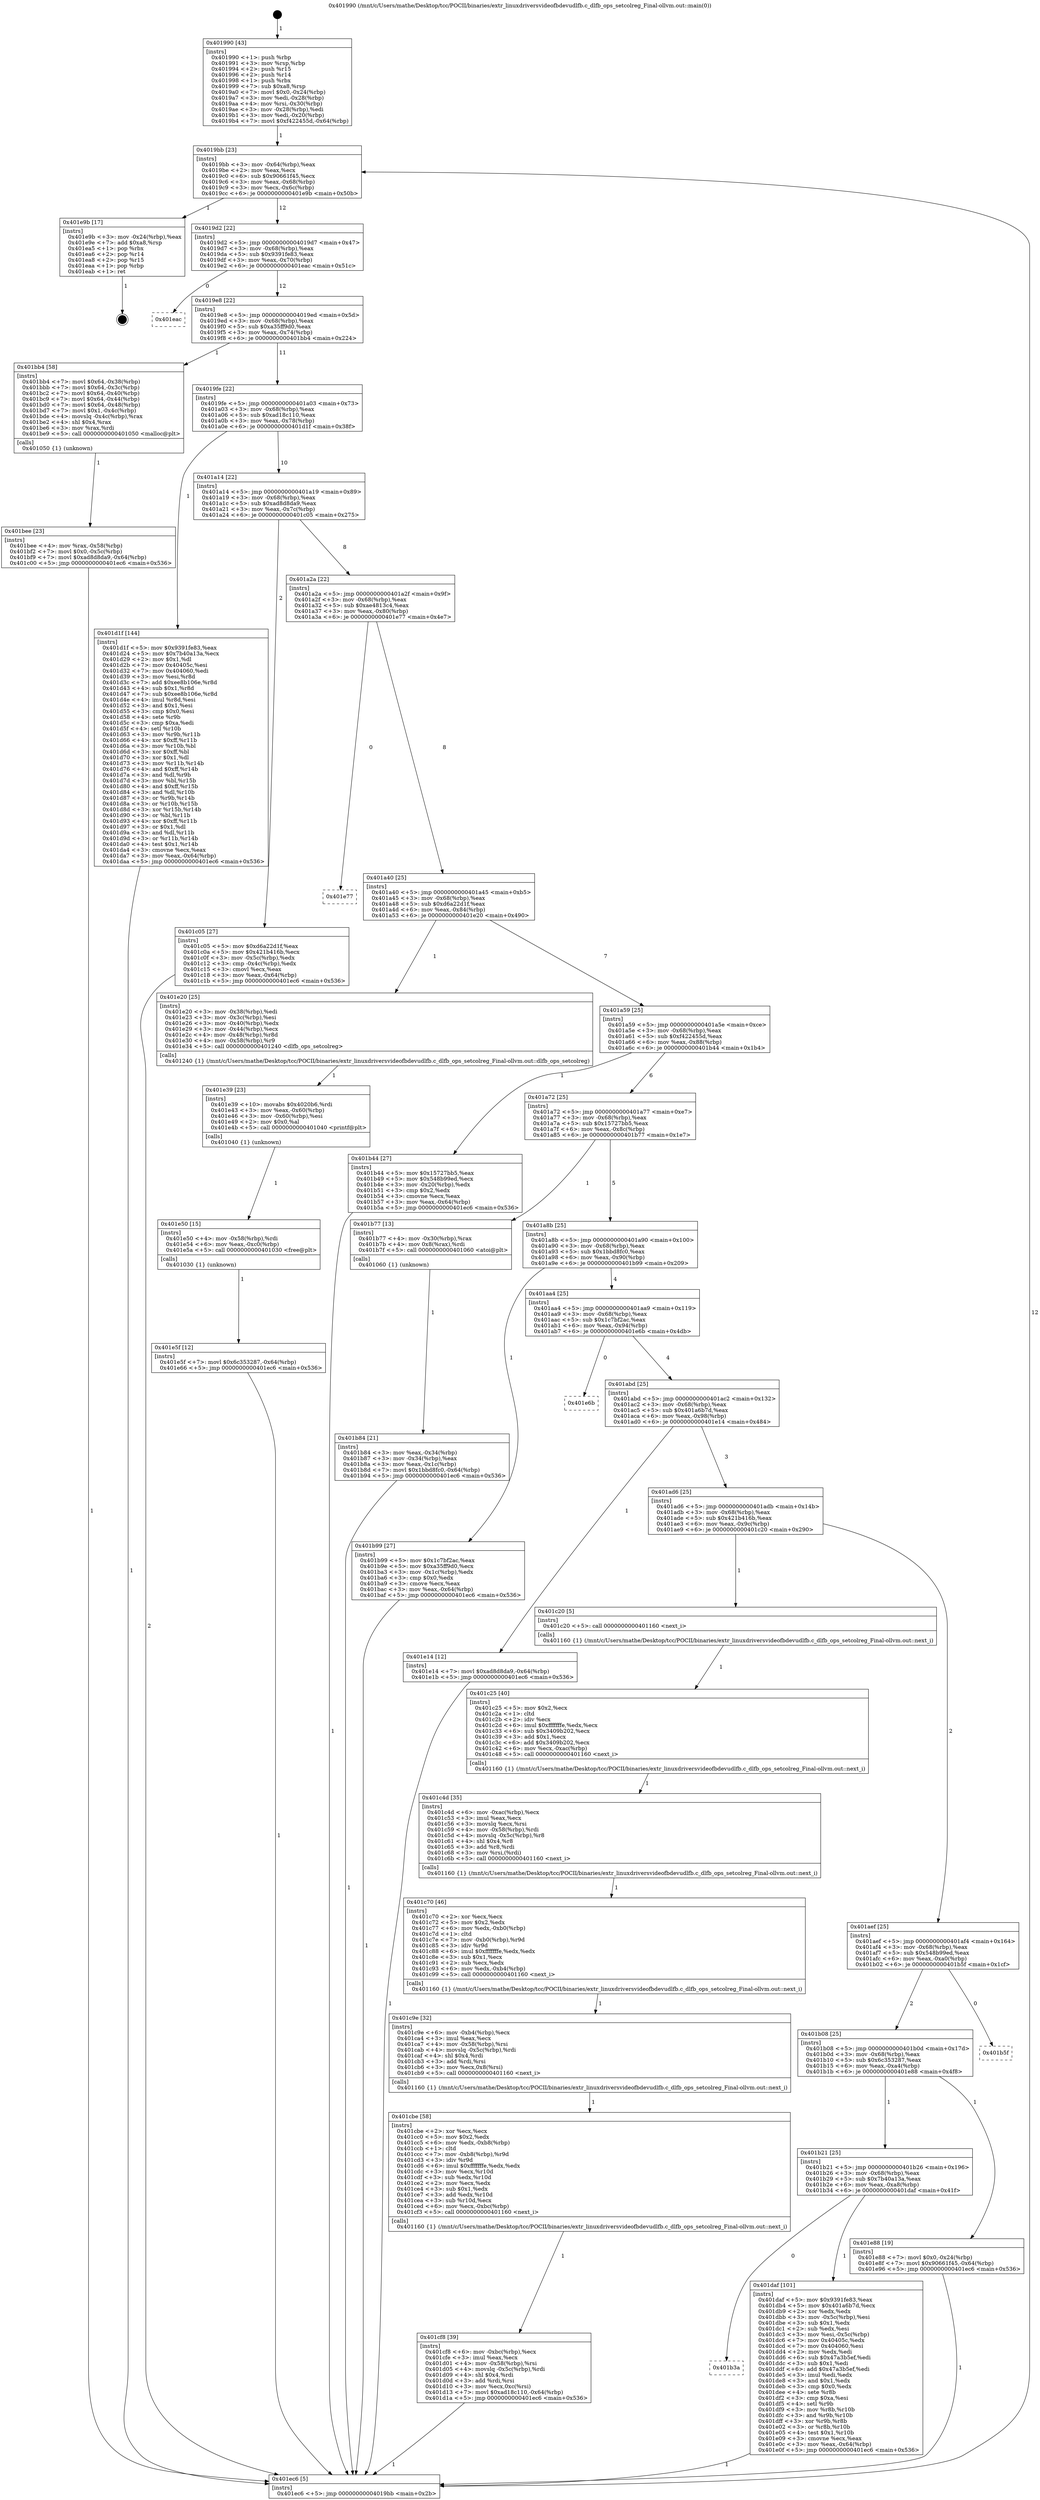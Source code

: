 digraph "0x401990" {
  label = "0x401990 (/mnt/c/Users/mathe/Desktop/tcc/POCII/binaries/extr_linuxdriversvideofbdevudlfb.c_dlfb_ops_setcolreg_Final-ollvm.out::main(0))"
  labelloc = "t"
  node[shape=record]

  Entry [label="",width=0.3,height=0.3,shape=circle,fillcolor=black,style=filled]
  "0x4019bb" [label="{
     0x4019bb [23]\l
     | [instrs]\l
     &nbsp;&nbsp;0x4019bb \<+3\>: mov -0x64(%rbp),%eax\l
     &nbsp;&nbsp;0x4019be \<+2\>: mov %eax,%ecx\l
     &nbsp;&nbsp;0x4019c0 \<+6\>: sub $0x90661f45,%ecx\l
     &nbsp;&nbsp;0x4019c6 \<+3\>: mov %eax,-0x68(%rbp)\l
     &nbsp;&nbsp;0x4019c9 \<+3\>: mov %ecx,-0x6c(%rbp)\l
     &nbsp;&nbsp;0x4019cc \<+6\>: je 0000000000401e9b \<main+0x50b\>\l
  }"]
  "0x401e9b" [label="{
     0x401e9b [17]\l
     | [instrs]\l
     &nbsp;&nbsp;0x401e9b \<+3\>: mov -0x24(%rbp),%eax\l
     &nbsp;&nbsp;0x401e9e \<+7\>: add $0xa8,%rsp\l
     &nbsp;&nbsp;0x401ea5 \<+1\>: pop %rbx\l
     &nbsp;&nbsp;0x401ea6 \<+2\>: pop %r14\l
     &nbsp;&nbsp;0x401ea8 \<+2\>: pop %r15\l
     &nbsp;&nbsp;0x401eaa \<+1\>: pop %rbp\l
     &nbsp;&nbsp;0x401eab \<+1\>: ret\l
  }"]
  "0x4019d2" [label="{
     0x4019d2 [22]\l
     | [instrs]\l
     &nbsp;&nbsp;0x4019d2 \<+5\>: jmp 00000000004019d7 \<main+0x47\>\l
     &nbsp;&nbsp;0x4019d7 \<+3\>: mov -0x68(%rbp),%eax\l
     &nbsp;&nbsp;0x4019da \<+5\>: sub $0x9391fe83,%eax\l
     &nbsp;&nbsp;0x4019df \<+3\>: mov %eax,-0x70(%rbp)\l
     &nbsp;&nbsp;0x4019e2 \<+6\>: je 0000000000401eac \<main+0x51c\>\l
  }"]
  Exit [label="",width=0.3,height=0.3,shape=circle,fillcolor=black,style=filled,peripheries=2]
  "0x401eac" [label="{
     0x401eac\l
  }", style=dashed]
  "0x4019e8" [label="{
     0x4019e8 [22]\l
     | [instrs]\l
     &nbsp;&nbsp;0x4019e8 \<+5\>: jmp 00000000004019ed \<main+0x5d\>\l
     &nbsp;&nbsp;0x4019ed \<+3\>: mov -0x68(%rbp),%eax\l
     &nbsp;&nbsp;0x4019f0 \<+5\>: sub $0xa35ff9d0,%eax\l
     &nbsp;&nbsp;0x4019f5 \<+3\>: mov %eax,-0x74(%rbp)\l
     &nbsp;&nbsp;0x4019f8 \<+6\>: je 0000000000401bb4 \<main+0x224\>\l
  }"]
  "0x401e5f" [label="{
     0x401e5f [12]\l
     | [instrs]\l
     &nbsp;&nbsp;0x401e5f \<+7\>: movl $0x6c353287,-0x64(%rbp)\l
     &nbsp;&nbsp;0x401e66 \<+5\>: jmp 0000000000401ec6 \<main+0x536\>\l
  }"]
  "0x401bb4" [label="{
     0x401bb4 [58]\l
     | [instrs]\l
     &nbsp;&nbsp;0x401bb4 \<+7\>: movl $0x64,-0x38(%rbp)\l
     &nbsp;&nbsp;0x401bbb \<+7\>: movl $0x64,-0x3c(%rbp)\l
     &nbsp;&nbsp;0x401bc2 \<+7\>: movl $0x64,-0x40(%rbp)\l
     &nbsp;&nbsp;0x401bc9 \<+7\>: movl $0x64,-0x44(%rbp)\l
     &nbsp;&nbsp;0x401bd0 \<+7\>: movl $0x64,-0x48(%rbp)\l
     &nbsp;&nbsp;0x401bd7 \<+7\>: movl $0x1,-0x4c(%rbp)\l
     &nbsp;&nbsp;0x401bde \<+4\>: movslq -0x4c(%rbp),%rax\l
     &nbsp;&nbsp;0x401be2 \<+4\>: shl $0x4,%rax\l
     &nbsp;&nbsp;0x401be6 \<+3\>: mov %rax,%rdi\l
     &nbsp;&nbsp;0x401be9 \<+5\>: call 0000000000401050 \<malloc@plt\>\l
     | [calls]\l
     &nbsp;&nbsp;0x401050 \{1\} (unknown)\l
  }"]
  "0x4019fe" [label="{
     0x4019fe [22]\l
     | [instrs]\l
     &nbsp;&nbsp;0x4019fe \<+5\>: jmp 0000000000401a03 \<main+0x73\>\l
     &nbsp;&nbsp;0x401a03 \<+3\>: mov -0x68(%rbp),%eax\l
     &nbsp;&nbsp;0x401a06 \<+5\>: sub $0xad18c110,%eax\l
     &nbsp;&nbsp;0x401a0b \<+3\>: mov %eax,-0x78(%rbp)\l
     &nbsp;&nbsp;0x401a0e \<+6\>: je 0000000000401d1f \<main+0x38f\>\l
  }"]
  "0x401e50" [label="{
     0x401e50 [15]\l
     | [instrs]\l
     &nbsp;&nbsp;0x401e50 \<+4\>: mov -0x58(%rbp),%rdi\l
     &nbsp;&nbsp;0x401e54 \<+6\>: mov %eax,-0xc0(%rbp)\l
     &nbsp;&nbsp;0x401e5a \<+5\>: call 0000000000401030 \<free@plt\>\l
     | [calls]\l
     &nbsp;&nbsp;0x401030 \{1\} (unknown)\l
  }"]
  "0x401d1f" [label="{
     0x401d1f [144]\l
     | [instrs]\l
     &nbsp;&nbsp;0x401d1f \<+5\>: mov $0x9391fe83,%eax\l
     &nbsp;&nbsp;0x401d24 \<+5\>: mov $0x7b40a13a,%ecx\l
     &nbsp;&nbsp;0x401d29 \<+2\>: mov $0x1,%dl\l
     &nbsp;&nbsp;0x401d2b \<+7\>: mov 0x40405c,%esi\l
     &nbsp;&nbsp;0x401d32 \<+7\>: mov 0x404060,%edi\l
     &nbsp;&nbsp;0x401d39 \<+3\>: mov %esi,%r8d\l
     &nbsp;&nbsp;0x401d3c \<+7\>: add $0xee8b106e,%r8d\l
     &nbsp;&nbsp;0x401d43 \<+4\>: sub $0x1,%r8d\l
     &nbsp;&nbsp;0x401d47 \<+7\>: sub $0xee8b106e,%r8d\l
     &nbsp;&nbsp;0x401d4e \<+4\>: imul %r8d,%esi\l
     &nbsp;&nbsp;0x401d52 \<+3\>: and $0x1,%esi\l
     &nbsp;&nbsp;0x401d55 \<+3\>: cmp $0x0,%esi\l
     &nbsp;&nbsp;0x401d58 \<+4\>: sete %r9b\l
     &nbsp;&nbsp;0x401d5c \<+3\>: cmp $0xa,%edi\l
     &nbsp;&nbsp;0x401d5f \<+4\>: setl %r10b\l
     &nbsp;&nbsp;0x401d63 \<+3\>: mov %r9b,%r11b\l
     &nbsp;&nbsp;0x401d66 \<+4\>: xor $0xff,%r11b\l
     &nbsp;&nbsp;0x401d6a \<+3\>: mov %r10b,%bl\l
     &nbsp;&nbsp;0x401d6d \<+3\>: xor $0xff,%bl\l
     &nbsp;&nbsp;0x401d70 \<+3\>: xor $0x1,%dl\l
     &nbsp;&nbsp;0x401d73 \<+3\>: mov %r11b,%r14b\l
     &nbsp;&nbsp;0x401d76 \<+4\>: and $0xff,%r14b\l
     &nbsp;&nbsp;0x401d7a \<+3\>: and %dl,%r9b\l
     &nbsp;&nbsp;0x401d7d \<+3\>: mov %bl,%r15b\l
     &nbsp;&nbsp;0x401d80 \<+4\>: and $0xff,%r15b\l
     &nbsp;&nbsp;0x401d84 \<+3\>: and %dl,%r10b\l
     &nbsp;&nbsp;0x401d87 \<+3\>: or %r9b,%r14b\l
     &nbsp;&nbsp;0x401d8a \<+3\>: or %r10b,%r15b\l
     &nbsp;&nbsp;0x401d8d \<+3\>: xor %r15b,%r14b\l
     &nbsp;&nbsp;0x401d90 \<+3\>: or %bl,%r11b\l
     &nbsp;&nbsp;0x401d93 \<+4\>: xor $0xff,%r11b\l
     &nbsp;&nbsp;0x401d97 \<+3\>: or $0x1,%dl\l
     &nbsp;&nbsp;0x401d9a \<+3\>: and %dl,%r11b\l
     &nbsp;&nbsp;0x401d9d \<+3\>: or %r11b,%r14b\l
     &nbsp;&nbsp;0x401da0 \<+4\>: test $0x1,%r14b\l
     &nbsp;&nbsp;0x401da4 \<+3\>: cmovne %ecx,%eax\l
     &nbsp;&nbsp;0x401da7 \<+3\>: mov %eax,-0x64(%rbp)\l
     &nbsp;&nbsp;0x401daa \<+5\>: jmp 0000000000401ec6 \<main+0x536\>\l
  }"]
  "0x401a14" [label="{
     0x401a14 [22]\l
     | [instrs]\l
     &nbsp;&nbsp;0x401a14 \<+5\>: jmp 0000000000401a19 \<main+0x89\>\l
     &nbsp;&nbsp;0x401a19 \<+3\>: mov -0x68(%rbp),%eax\l
     &nbsp;&nbsp;0x401a1c \<+5\>: sub $0xad8d8da9,%eax\l
     &nbsp;&nbsp;0x401a21 \<+3\>: mov %eax,-0x7c(%rbp)\l
     &nbsp;&nbsp;0x401a24 \<+6\>: je 0000000000401c05 \<main+0x275\>\l
  }"]
  "0x401e39" [label="{
     0x401e39 [23]\l
     | [instrs]\l
     &nbsp;&nbsp;0x401e39 \<+10\>: movabs $0x4020b6,%rdi\l
     &nbsp;&nbsp;0x401e43 \<+3\>: mov %eax,-0x60(%rbp)\l
     &nbsp;&nbsp;0x401e46 \<+3\>: mov -0x60(%rbp),%esi\l
     &nbsp;&nbsp;0x401e49 \<+2\>: mov $0x0,%al\l
     &nbsp;&nbsp;0x401e4b \<+5\>: call 0000000000401040 \<printf@plt\>\l
     | [calls]\l
     &nbsp;&nbsp;0x401040 \{1\} (unknown)\l
  }"]
  "0x401c05" [label="{
     0x401c05 [27]\l
     | [instrs]\l
     &nbsp;&nbsp;0x401c05 \<+5\>: mov $0xd6a22d1f,%eax\l
     &nbsp;&nbsp;0x401c0a \<+5\>: mov $0x421b416b,%ecx\l
     &nbsp;&nbsp;0x401c0f \<+3\>: mov -0x5c(%rbp),%edx\l
     &nbsp;&nbsp;0x401c12 \<+3\>: cmp -0x4c(%rbp),%edx\l
     &nbsp;&nbsp;0x401c15 \<+3\>: cmovl %ecx,%eax\l
     &nbsp;&nbsp;0x401c18 \<+3\>: mov %eax,-0x64(%rbp)\l
     &nbsp;&nbsp;0x401c1b \<+5\>: jmp 0000000000401ec6 \<main+0x536\>\l
  }"]
  "0x401a2a" [label="{
     0x401a2a [22]\l
     | [instrs]\l
     &nbsp;&nbsp;0x401a2a \<+5\>: jmp 0000000000401a2f \<main+0x9f\>\l
     &nbsp;&nbsp;0x401a2f \<+3\>: mov -0x68(%rbp),%eax\l
     &nbsp;&nbsp;0x401a32 \<+5\>: sub $0xae4813c4,%eax\l
     &nbsp;&nbsp;0x401a37 \<+3\>: mov %eax,-0x80(%rbp)\l
     &nbsp;&nbsp;0x401a3a \<+6\>: je 0000000000401e77 \<main+0x4e7\>\l
  }"]
  "0x401b3a" [label="{
     0x401b3a\l
  }", style=dashed]
  "0x401e77" [label="{
     0x401e77\l
  }", style=dashed]
  "0x401a40" [label="{
     0x401a40 [25]\l
     | [instrs]\l
     &nbsp;&nbsp;0x401a40 \<+5\>: jmp 0000000000401a45 \<main+0xb5\>\l
     &nbsp;&nbsp;0x401a45 \<+3\>: mov -0x68(%rbp),%eax\l
     &nbsp;&nbsp;0x401a48 \<+5\>: sub $0xd6a22d1f,%eax\l
     &nbsp;&nbsp;0x401a4d \<+6\>: mov %eax,-0x84(%rbp)\l
     &nbsp;&nbsp;0x401a53 \<+6\>: je 0000000000401e20 \<main+0x490\>\l
  }"]
  "0x401daf" [label="{
     0x401daf [101]\l
     | [instrs]\l
     &nbsp;&nbsp;0x401daf \<+5\>: mov $0x9391fe83,%eax\l
     &nbsp;&nbsp;0x401db4 \<+5\>: mov $0x401a6b7d,%ecx\l
     &nbsp;&nbsp;0x401db9 \<+2\>: xor %edx,%edx\l
     &nbsp;&nbsp;0x401dbb \<+3\>: mov -0x5c(%rbp),%esi\l
     &nbsp;&nbsp;0x401dbe \<+3\>: sub $0x1,%edx\l
     &nbsp;&nbsp;0x401dc1 \<+2\>: sub %edx,%esi\l
     &nbsp;&nbsp;0x401dc3 \<+3\>: mov %esi,-0x5c(%rbp)\l
     &nbsp;&nbsp;0x401dc6 \<+7\>: mov 0x40405c,%edx\l
     &nbsp;&nbsp;0x401dcd \<+7\>: mov 0x404060,%esi\l
     &nbsp;&nbsp;0x401dd4 \<+2\>: mov %edx,%edi\l
     &nbsp;&nbsp;0x401dd6 \<+6\>: sub $0x47a3b5ef,%edi\l
     &nbsp;&nbsp;0x401ddc \<+3\>: sub $0x1,%edi\l
     &nbsp;&nbsp;0x401ddf \<+6\>: add $0x47a3b5ef,%edi\l
     &nbsp;&nbsp;0x401de5 \<+3\>: imul %edi,%edx\l
     &nbsp;&nbsp;0x401de8 \<+3\>: and $0x1,%edx\l
     &nbsp;&nbsp;0x401deb \<+3\>: cmp $0x0,%edx\l
     &nbsp;&nbsp;0x401dee \<+4\>: sete %r8b\l
     &nbsp;&nbsp;0x401df2 \<+3\>: cmp $0xa,%esi\l
     &nbsp;&nbsp;0x401df5 \<+4\>: setl %r9b\l
     &nbsp;&nbsp;0x401df9 \<+3\>: mov %r8b,%r10b\l
     &nbsp;&nbsp;0x401dfc \<+3\>: and %r9b,%r10b\l
     &nbsp;&nbsp;0x401dff \<+3\>: xor %r9b,%r8b\l
     &nbsp;&nbsp;0x401e02 \<+3\>: or %r8b,%r10b\l
     &nbsp;&nbsp;0x401e05 \<+4\>: test $0x1,%r10b\l
     &nbsp;&nbsp;0x401e09 \<+3\>: cmovne %ecx,%eax\l
     &nbsp;&nbsp;0x401e0c \<+3\>: mov %eax,-0x64(%rbp)\l
     &nbsp;&nbsp;0x401e0f \<+5\>: jmp 0000000000401ec6 \<main+0x536\>\l
  }"]
  "0x401e20" [label="{
     0x401e20 [25]\l
     | [instrs]\l
     &nbsp;&nbsp;0x401e20 \<+3\>: mov -0x38(%rbp),%edi\l
     &nbsp;&nbsp;0x401e23 \<+3\>: mov -0x3c(%rbp),%esi\l
     &nbsp;&nbsp;0x401e26 \<+3\>: mov -0x40(%rbp),%edx\l
     &nbsp;&nbsp;0x401e29 \<+3\>: mov -0x44(%rbp),%ecx\l
     &nbsp;&nbsp;0x401e2c \<+4\>: mov -0x48(%rbp),%r8d\l
     &nbsp;&nbsp;0x401e30 \<+4\>: mov -0x58(%rbp),%r9\l
     &nbsp;&nbsp;0x401e34 \<+5\>: call 0000000000401240 \<dlfb_ops_setcolreg\>\l
     | [calls]\l
     &nbsp;&nbsp;0x401240 \{1\} (/mnt/c/Users/mathe/Desktop/tcc/POCII/binaries/extr_linuxdriversvideofbdevudlfb.c_dlfb_ops_setcolreg_Final-ollvm.out::dlfb_ops_setcolreg)\l
  }"]
  "0x401a59" [label="{
     0x401a59 [25]\l
     | [instrs]\l
     &nbsp;&nbsp;0x401a59 \<+5\>: jmp 0000000000401a5e \<main+0xce\>\l
     &nbsp;&nbsp;0x401a5e \<+3\>: mov -0x68(%rbp),%eax\l
     &nbsp;&nbsp;0x401a61 \<+5\>: sub $0xf422455d,%eax\l
     &nbsp;&nbsp;0x401a66 \<+6\>: mov %eax,-0x88(%rbp)\l
     &nbsp;&nbsp;0x401a6c \<+6\>: je 0000000000401b44 \<main+0x1b4\>\l
  }"]
  "0x401b21" [label="{
     0x401b21 [25]\l
     | [instrs]\l
     &nbsp;&nbsp;0x401b21 \<+5\>: jmp 0000000000401b26 \<main+0x196\>\l
     &nbsp;&nbsp;0x401b26 \<+3\>: mov -0x68(%rbp),%eax\l
     &nbsp;&nbsp;0x401b29 \<+5\>: sub $0x7b40a13a,%eax\l
     &nbsp;&nbsp;0x401b2e \<+6\>: mov %eax,-0xa8(%rbp)\l
     &nbsp;&nbsp;0x401b34 \<+6\>: je 0000000000401daf \<main+0x41f\>\l
  }"]
  "0x401b44" [label="{
     0x401b44 [27]\l
     | [instrs]\l
     &nbsp;&nbsp;0x401b44 \<+5\>: mov $0x15727bb5,%eax\l
     &nbsp;&nbsp;0x401b49 \<+5\>: mov $0x548b99ed,%ecx\l
     &nbsp;&nbsp;0x401b4e \<+3\>: mov -0x20(%rbp),%edx\l
     &nbsp;&nbsp;0x401b51 \<+3\>: cmp $0x2,%edx\l
     &nbsp;&nbsp;0x401b54 \<+3\>: cmovne %ecx,%eax\l
     &nbsp;&nbsp;0x401b57 \<+3\>: mov %eax,-0x64(%rbp)\l
     &nbsp;&nbsp;0x401b5a \<+5\>: jmp 0000000000401ec6 \<main+0x536\>\l
  }"]
  "0x401a72" [label="{
     0x401a72 [25]\l
     | [instrs]\l
     &nbsp;&nbsp;0x401a72 \<+5\>: jmp 0000000000401a77 \<main+0xe7\>\l
     &nbsp;&nbsp;0x401a77 \<+3\>: mov -0x68(%rbp),%eax\l
     &nbsp;&nbsp;0x401a7a \<+5\>: sub $0x15727bb5,%eax\l
     &nbsp;&nbsp;0x401a7f \<+6\>: mov %eax,-0x8c(%rbp)\l
     &nbsp;&nbsp;0x401a85 \<+6\>: je 0000000000401b77 \<main+0x1e7\>\l
  }"]
  "0x401ec6" [label="{
     0x401ec6 [5]\l
     | [instrs]\l
     &nbsp;&nbsp;0x401ec6 \<+5\>: jmp 00000000004019bb \<main+0x2b\>\l
  }"]
  "0x401990" [label="{
     0x401990 [43]\l
     | [instrs]\l
     &nbsp;&nbsp;0x401990 \<+1\>: push %rbp\l
     &nbsp;&nbsp;0x401991 \<+3\>: mov %rsp,%rbp\l
     &nbsp;&nbsp;0x401994 \<+2\>: push %r15\l
     &nbsp;&nbsp;0x401996 \<+2\>: push %r14\l
     &nbsp;&nbsp;0x401998 \<+1\>: push %rbx\l
     &nbsp;&nbsp;0x401999 \<+7\>: sub $0xa8,%rsp\l
     &nbsp;&nbsp;0x4019a0 \<+7\>: movl $0x0,-0x24(%rbp)\l
     &nbsp;&nbsp;0x4019a7 \<+3\>: mov %edi,-0x28(%rbp)\l
     &nbsp;&nbsp;0x4019aa \<+4\>: mov %rsi,-0x30(%rbp)\l
     &nbsp;&nbsp;0x4019ae \<+3\>: mov -0x28(%rbp),%edi\l
     &nbsp;&nbsp;0x4019b1 \<+3\>: mov %edi,-0x20(%rbp)\l
     &nbsp;&nbsp;0x4019b4 \<+7\>: movl $0xf422455d,-0x64(%rbp)\l
  }"]
  "0x401e88" [label="{
     0x401e88 [19]\l
     | [instrs]\l
     &nbsp;&nbsp;0x401e88 \<+7\>: movl $0x0,-0x24(%rbp)\l
     &nbsp;&nbsp;0x401e8f \<+7\>: movl $0x90661f45,-0x64(%rbp)\l
     &nbsp;&nbsp;0x401e96 \<+5\>: jmp 0000000000401ec6 \<main+0x536\>\l
  }"]
  "0x401b77" [label="{
     0x401b77 [13]\l
     | [instrs]\l
     &nbsp;&nbsp;0x401b77 \<+4\>: mov -0x30(%rbp),%rax\l
     &nbsp;&nbsp;0x401b7b \<+4\>: mov 0x8(%rax),%rdi\l
     &nbsp;&nbsp;0x401b7f \<+5\>: call 0000000000401060 \<atoi@plt\>\l
     | [calls]\l
     &nbsp;&nbsp;0x401060 \{1\} (unknown)\l
  }"]
  "0x401a8b" [label="{
     0x401a8b [25]\l
     | [instrs]\l
     &nbsp;&nbsp;0x401a8b \<+5\>: jmp 0000000000401a90 \<main+0x100\>\l
     &nbsp;&nbsp;0x401a90 \<+3\>: mov -0x68(%rbp),%eax\l
     &nbsp;&nbsp;0x401a93 \<+5\>: sub $0x1bbd8fc0,%eax\l
     &nbsp;&nbsp;0x401a98 \<+6\>: mov %eax,-0x90(%rbp)\l
     &nbsp;&nbsp;0x401a9e \<+6\>: je 0000000000401b99 \<main+0x209\>\l
  }"]
  "0x401b84" [label="{
     0x401b84 [21]\l
     | [instrs]\l
     &nbsp;&nbsp;0x401b84 \<+3\>: mov %eax,-0x34(%rbp)\l
     &nbsp;&nbsp;0x401b87 \<+3\>: mov -0x34(%rbp),%eax\l
     &nbsp;&nbsp;0x401b8a \<+3\>: mov %eax,-0x1c(%rbp)\l
     &nbsp;&nbsp;0x401b8d \<+7\>: movl $0x1bbd8fc0,-0x64(%rbp)\l
     &nbsp;&nbsp;0x401b94 \<+5\>: jmp 0000000000401ec6 \<main+0x536\>\l
  }"]
  "0x401b08" [label="{
     0x401b08 [25]\l
     | [instrs]\l
     &nbsp;&nbsp;0x401b08 \<+5\>: jmp 0000000000401b0d \<main+0x17d\>\l
     &nbsp;&nbsp;0x401b0d \<+3\>: mov -0x68(%rbp),%eax\l
     &nbsp;&nbsp;0x401b10 \<+5\>: sub $0x6c353287,%eax\l
     &nbsp;&nbsp;0x401b15 \<+6\>: mov %eax,-0xa4(%rbp)\l
     &nbsp;&nbsp;0x401b1b \<+6\>: je 0000000000401e88 \<main+0x4f8\>\l
  }"]
  "0x401b99" [label="{
     0x401b99 [27]\l
     | [instrs]\l
     &nbsp;&nbsp;0x401b99 \<+5\>: mov $0x1c7bf2ac,%eax\l
     &nbsp;&nbsp;0x401b9e \<+5\>: mov $0xa35ff9d0,%ecx\l
     &nbsp;&nbsp;0x401ba3 \<+3\>: mov -0x1c(%rbp),%edx\l
     &nbsp;&nbsp;0x401ba6 \<+3\>: cmp $0x0,%edx\l
     &nbsp;&nbsp;0x401ba9 \<+3\>: cmove %ecx,%eax\l
     &nbsp;&nbsp;0x401bac \<+3\>: mov %eax,-0x64(%rbp)\l
     &nbsp;&nbsp;0x401baf \<+5\>: jmp 0000000000401ec6 \<main+0x536\>\l
  }"]
  "0x401aa4" [label="{
     0x401aa4 [25]\l
     | [instrs]\l
     &nbsp;&nbsp;0x401aa4 \<+5\>: jmp 0000000000401aa9 \<main+0x119\>\l
     &nbsp;&nbsp;0x401aa9 \<+3\>: mov -0x68(%rbp),%eax\l
     &nbsp;&nbsp;0x401aac \<+5\>: sub $0x1c7bf2ac,%eax\l
     &nbsp;&nbsp;0x401ab1 \<+6\>: mov %eax,-0x94(%rbp)\l
     &nbsp;&nbsp;0x401ab7 \<+6\>: je 0000000000401e6b \<main+0x4db\>\l
  }"]
  "0x401bee" [label="{
     0x401bee [23]\l
     | [instrs]\l
     &nbsp;&nbsp;0x401bee \<+4\>: mov %rax,-0x58(%rbp)\l
     &nbsp;&nbsp;0x401bf2 \<+7\>: movl $0x0,-0x5c(%rbp)\l
     &nbsp;&nbsp;0x401bf9 \<+7\>: movl $0xad8d8da9,-0x64(%rbp)\l
     &nbsp;&nbsp;0x401c00 \<+5\>: jmp 0000000000401ec6 \<main+0x536\>\l
  }"]
  "0x401b5f" [label="{
     0x401b5f\l
  }", style=dashed]
  "0x401e6b" [label="{
     0x401e6b\l
  }", style=dashed]
  "0x401abd" [label="{
     0x401abd [25]\l
     | [instrs]\l
     &nbsp;&nbsp;0x401abd \<+5\>: jmp 0000000000401ac2 \<main+0x132\>\l
     &nbsp;&nbsp;0x401ac2 \<+3\>: mov -0x68(%rbp),%eax\l
     &nbsp;&nbsp;0x401ac5 \<+5\>: sub $0x401a6b7d,%eax\l
     &nbsp;&nbsp;0x401aca \<+6\>: mov %eax,-0x98(%rbp)\l
     &nbsp;&nbsp;0x401ad0 \<+6\>: je 0000000000401e14 \<main+0x484\>\l
  }"]
  "0x401cf8" [label="{
     0x401cf8 [39]\l
     | [instrs]\l
     &nbsp;&nbsp;0x401cf8 \<+6\>: mov -0xbc(%rbp),%ecx\l
     &nbsp;&nbsp;0x401cfe \<+3\>: imul %eax,%ecx\l
     &nbsp;&nbsp;0x401d01 \<+4\>: mov -0x58(%rbp),%rsi\l
     &nbsp;&nbsp;0x401d05 \<+4\>: movslq -0x5c(%rbp),%rdi\l
     &nbsp;&nbsp;0x401d09 \<+4\>: shl $0x4,%rdi\l
     &nbsp;&nbsp;0x401d0d \<+3\>: add %rdi,%rsi\l
     &nbsp;&nbsp;0x401d10 \<+3\>: mov %ecx,0xc(%rsi)\l
     &nbsp;&nbsp;0x401d13 \<+7\>: movl $0xad18c110,-0x64(%rbp)\l
     &nbsp;&nbsp;0x401d1a \<+5\>: jmp 0000000000401ec6 \<main+0x536\>\l
  }"]
  "0x401e14" [label="{
     0x401e14 [12]\l
     | [instrs]\l
     &nbsp;&nbsp;0x401e14 \<+7\>: movl $0xad8d8da9,-0x64(%rbp)\l
     &nbsp;&nbsp;0x401e1b \<+5\>: jmp 0000000000401ec6 \<main+0x536\>\l
  }"]
  "0x401ad6" [label="{
     0x401ad6 [25]\l
     | [instrs]\l
     &nbsp;&nbsp;0x401ad6 \<+5\>: jmp 0000000000401adb \<main+0x14b\>\l
     &nbsp;&nbsp;0x401adb \<+3\>: mov -0x68(%rbp),%eax\l
     &nbsp;&nbsp;0x401ade \<+5\>: sub $0x421b416b,%eax\l
     &nbsp;&nbsp;0x401ae3 \<+6\>: mov %eax,-0x9c(%rbp)\l
     &nbsp;&nbsp;0x401ae9 \<+6\>: je 0000000000401c20 \<main+0x290\>\l
  }"]
  "0x401cbe" [label="{
     0x401cbe [58]\l
     | [instrs]\l
     &nbsp;&nbsp;0x401cbe \<+2\>: xor %ecx,%ecx\l
     &nbsp;&nbsp;0x401cc0 \<+5\>: mov $0x2,%edx\l
     &nbsp;&nbsp;0x401cc5 \<+6\>: mov %edx,-0xb8(%rbp)\l
     &nbsp;&nbsp;0x401ccb \<+1\>: cltd\l
     &nbsp;&nbsp;0x401ccc \<+7\>: mov -0xb8(%rbp),%r9d\l
     &nbsp;&nbsp;0x401cd3 \<+3\>: idiv %r9d\l
     &nbsp;&nbsp;0x401cd6 \<+6\>: imul $0xfffffffe,%edx,%edx\l
     &nbsp;&nbsp;0x401cdc \<+3\>: mov %ecx,%r10d\l
     &nbsp;&nbsp;0x401cdf \<+3\>: sub %edx,%r10d\l
     &nbsp;&nbsp;0x401ce2 \<+2\>: mov %ecx,%edx\l
     &nbsp;&nbsp;0x401ce4 \<+3\>: sub $0x1,%edx\l
     &nbsp;&nbsp;0x401ce7 \<+3\>: add %edx,%r10d\l
     &nbsp;&nbsp;0x401cea \<+3\>: sub %r10d,%ecx\l
     &nbsp;&nbsp;0x401ced \<+6\>: mov %ecx,-0xbc(%rbp)\l
     &nbsp;&nbsp;0x401cf3 \<+5\>: call 0000000000401160 \<next_i\>\l
     | [calls]\l
     &nbsp;&nbsp;0x401160 \{1\} (/mnt/c/Users/mathe/Desktop/tcc/POCII/binaries/extr_linuxdriversvideofbdevudlfb.c_dlfb_ops_setcolreg_Final-ollvm.out::next_i)\l
  }"]
  "0x401c20" [label="{
     0x401c20 [5]\l
     | [instrs]\l
     &nbsp;&nbsp;0x401c20 \<+5\>: call 0000000000401160 \<next_i\>\l
     | [calls]\l
     &nbsp;&nbsp;0x401160 \{1\} (/mnt/c/Users/mathe/Desktop/tcc/POCII/binaries/extr_linuxdriversvideofbdevudlfb.c_dlfb_ops_setcolreg_Final-ollvm.out::next_i)\l
  }"]
  "0x401aef" [label="{
     0x401aef [25]\l
     | [instrs]\l
     &nbsp;&nbsp;0x401aef \<+5\>: jmp 0000000000401af4 \<main+0x164\>\l
     &nbsp;&nbsp;0x401af4 \<+3\>: mov -0x68(%rbp),%eax\l
     &nbsp;&nbsp;0x401af7 \<+5\>: sub $0x548b99ed,%eax\l
     &nbsp;&nbsp;0x401afc \<+6\>: mov %eax,-0xa0(%rbp)\l
     &nbsp;&nbsp;0x401b02 \<+6\>: je 0000000000401b5f \<main+0x1cf\>\l
  }"]
  "0x401c25" [label="{
     0x401c25 [40]\l
     | [instrs]\l
     &nbsp;&nbsp;0x401c25 \<+5\>: mov $0x2,%ecx\l
     &nbsp;&nbsp;0x401c2a \<+1\>: cltd\l
     &nbsp;&nbsp;0x401c2b \<+2\>: idiv %ecx\l
     &nbsp;&nbsp;0x401c2d \<+6\>: imul $0xfffffffe,%edx,%ecx\l
     &nbsp;&nbsp;0x401c33 \<+6\>: sub $0x3409b202,%ecx\l
     &nbsp;&nbsp;0x401c39 \<+3\>: add $0x1,%ecx\l
     &nbsp;&nbsp;0x401c3c \<+6\>: add $0x3409b202,%ecx\l
     &nbsp;&nbsp;0x401c42 \<+6\>: mov %ecx,-0xac(%rbp)\l
     &nbsp;&nbsp;0x401c48 \<+5\>: call 0000000000401160 \<next_i\>\l
     | [calls]\l
     &nbsp;&nbsp;0x401160 \{1\} (/mnt/c/Users/mathe/Desktop/tcc/POCII/binaries/extr_linuxdriversvideofbdevudlfb.c_dlfb_ops_setcolreg_Final-ollvm.out::next_i)\l
  }"]
  "0x401c4d" [label="{
     0x401c4d [35]\l
     | [instrs]\l
     &nbsp;&nbsp;0x401c4d \<+6\>: mov -0xac(%rbp),%ecx\l
     &nbsp;&nbsp;0x401c53 \<+3\>: imul %eax,%ecx\l
     &nbsp;&nbsp;0x401c56 \<+3\>: movslq %ecx,%rsi\l
     &nbsp;&nbsp;0x401c59 \<+4\>: mov -0x58(%rbp),%rdi\l
     &nbsp;&nbsp;0x401c5d \<+4\>: movslq -0x5c(%rbp),%r8\l
     &nbsp;&nbsp;0x401c61 \<+4\>: shl $0x4,%r8\l
     &nbsp;&nbsp;0x401c65 \<+3\>: add %r8,%rdi\l
     &nbsp;&nbsp;0x401c68 \<+3\>: mov %rsi,(%rdi)\l
     &nbsp;&nbsp;0x401c6b \<+5\>: call 0000000000401160 \<next_i\>\l
     | [calls]\l
     &nbsp;&nbsp;0x401160 \{1\} (/mnt/c/Users/mathe/Desktop/tcc/POCII/binaries/extr_linuxdriversvideofbdevudlfb.c_dlfb_ops_setcolreg_Final-ollvm.out::next_i)\l
  }"]
  "0x401c70" [label="{
     0x401c70 [46]\l
     | [instrs]\l
     &nbsp;&nbsp;0x401c70 \<+2\>: xor %ecx,%ecx\l
     &nbsp;&nbsp;0x401c72 \<+5\>: mov $0x2,%edx\l
     &nbsp;&nbsp;0x401c77 \<+6\>: mov %edx,-0xb0(%rbp)\l
     &nbsp;&nbsp;0x401c7d \<+1\>: cltd\l
     &nbsp;&nbsp;0x401c7e \<+7\>: mov -0xb0(%rbp),%r9d\l
     &nbsp;&nbsp;0x401c85 \<+3\>: idiv %r9d\l
     &nbsp;&nbsp;0x401c88 \<+6\>: imul $0xfffffffe,%edx,%edx\l
     &nbsp;&nbsp;0x401c8e \<+3\>: sub $0x1,%ecx\l
     &nbsp;&nbsp;0x401c91 \<+2\>: sub %ecx,%edx\l
     &nbsp;&nbsp;0x401c93 \<+6\>: mov %edx,-0xb4(%rbp)\l
     &nbsp;&nbsp;0x401c99 \<+5\>: call 0000000000401160 \<next_i\>\l
     | [calls]\l
     &nbsp;&nbsp;0x401160 \{1\} (/mnt/c/Users/mathe/Desktop/tcc/POCII/binaries/extr_linuxdriversvideofbdevudlfb.c_dlfb_ops_setcolreg_Final-ollvm.out::next_i)\l
  }"]
  "0x401c9e" [label="{
     0x401c9e [32]\l
     | [instrs]\l
     &nbsp;&nbsp;0x401c9e \<+6\>: mov -0xb4(%rbp),%ecx\l
     &nbsp;&nbsp;0x401ca4 \<+3\>: imul %eax,%ecx\l
     &nbsp;&nbsp;0x401ca7 \<+4\>: mov -0x58(%rbp),%rsi\l
     &nbsp;&nbsp;0x401cab \<+4\>: movslq -0x5c(%rbp),%rdi\l
     &nbsp;&nbsp;0x401caf \<+4\>: shl $0x4,%rdi\l
     &nbsp;&nbsp;0x401cb3 \<+3\>: add %rdi,%rsi\l
     &nbsp;&nbsp;0x401cb6 \<+3\>: mov %ecx,0x8(%rsi)\l
     &nbsp;&nbsp;0x401cb9 \<+5\>: call 0000000000401160 \<next_i\>\l
     | [calls]\l
     &nbsp;&nbsp;0x401160 \{1\} (/mnt/c/Users/mathe/Desktop/tcc/POCII/binaries/extr_linuxdriversvideofbdevudlfb.c_dlfb_ops_setcolreg_Final-ollvm.out::next_i)\l
  }"]
  Entry -> "0x401990" [label=" 1"]
  "0x4019bb" -> "0x401e9b" [label=" 1"]
  "0x4019bb" -> "0x4019d2" [label=" 12"]
  "0x401e9b" -> Exit [label=" 1"]
  "0x4019d2" -> "0x401eac" [label=" 0"]
  "0x4019d2" -> "0x4019e8" [label=" 12"]
  "0x401e88" -> "0x401ec6" [label=" 1"]
  "0x4019e8" -> "0x401bb4" [label=" 1"]
  "0x4019e8" -> "0x4019fe" [label=" 11"]
  "0x401e5f" -> "0x401ec6" [label=" 1"]
  "0x4019fe" -> "0x401d1f" [label=" 1"]
  "0x4019fe" -> "0x401a14" [label=" 10"]
  "0x401e50" -> "0x401e5f" [label=" 1"]
  "0x401a14" -> "0x401c05" [label=" 2"]
  "0x401a14" -> "0x401a2a" [label=" 8"]
  "0x401e39" -> "0x401e50" [label=" 1"]
  "0x401a2a" -> "0x401e77" [label=" 0"]
  "0x401a2a" -> "0x401a40" [label=" 8"]
  "0x401e20" -> "0x401e39" [label=" 1"]
  "0x401a40" -> "0x401e20" [label=" 1"]
  "0x401a40" -> "0x401a59" [label=" 7"]
  "0x401e14" -> "0x401ec6" [label=" 1"]
  "0x401a59" -> "0x401b44" [label=" 1"]
  "0x401a59" -> "0x401a72" [label=" 6"]
  "0x401b44" -> "0x401ec6" [label=" 1"]
  "0x401990" -> "0x4019bb" [label=" 1"]
  "0x401ec6" -> "0x4019bb" [label=" 12"]
  "0x401b21" -> "0x401b3a" [label=" 0"]
  "0x401a72" -> "0x401b77" [label=" 1"]
  "0x401a72" -> "0x401a8b" [label=" 5"]
  "0x401b77" -> "0x401b84" [label=" 1"]
  "0x401b84" -> "0x401ec6" [label=" 1"]
  "0x401b21" -> "0x401daf" [label=" 1"]
  "0x401a8b" -> "0x401b99" [label=" 1"]
  "0x401a8b" -> "0x401aa4" [label=" 4"]
  "0x401b99" -> "0x401ec6" [label=" 1"]
  "0x401bb4" -> "0x401bee" [label=" 1"]
  "0x401bee" -> "0x401ec6" [label=" 1"]
  "0x401c05" -> "0x401ec6" [label=" 2"]
  "0x401b08" -> "0x401b21" [label=" 1"]
  "0x401aa4" -> "0x401e6b" [label=" 0"]
  "0x401aa4" -> "0x401abd" [label=" 4"]
  "0x401b08" -> "0x401e88" [label=" 1"]
  "0x401abd" -> "0x401e14" [label=" 1"]
  "0x401abd" -> "0x401ad6" [label=" 3"]
  "0x401aef" -> "0x401b08" [label=" 2"]
  "0x401ad6" -> "0x401c20" [label=" 1"]
  "0x401ad6" -> "0x401aef" [label=" 2"]
  "0x401c20" -> "0x401c25" [label=" 1"]
  "0x401c25" -> "0x401c4d" [label=" 1"]
  "0x401c4d" -> "0x401c70" [label=" 1"]
  "0x401c70" -> "0x401c9e" [label=" 1"]
  "0x401c9e" -> "0x401cbe" [label=" 1"]
  "0x401cbe" -> "0x401cf8" [label=" 1"]
  "0x401cf8" -> "0x401ec6" [label=" 1"]
  "0x401d1f" -> "0x401ec6" [label=" 1"]
  "0x401daf" -> "0x401ec6" [label=" 1"]
  "0x401aef" -> "0x401b5f" [label=" 0"]
}
